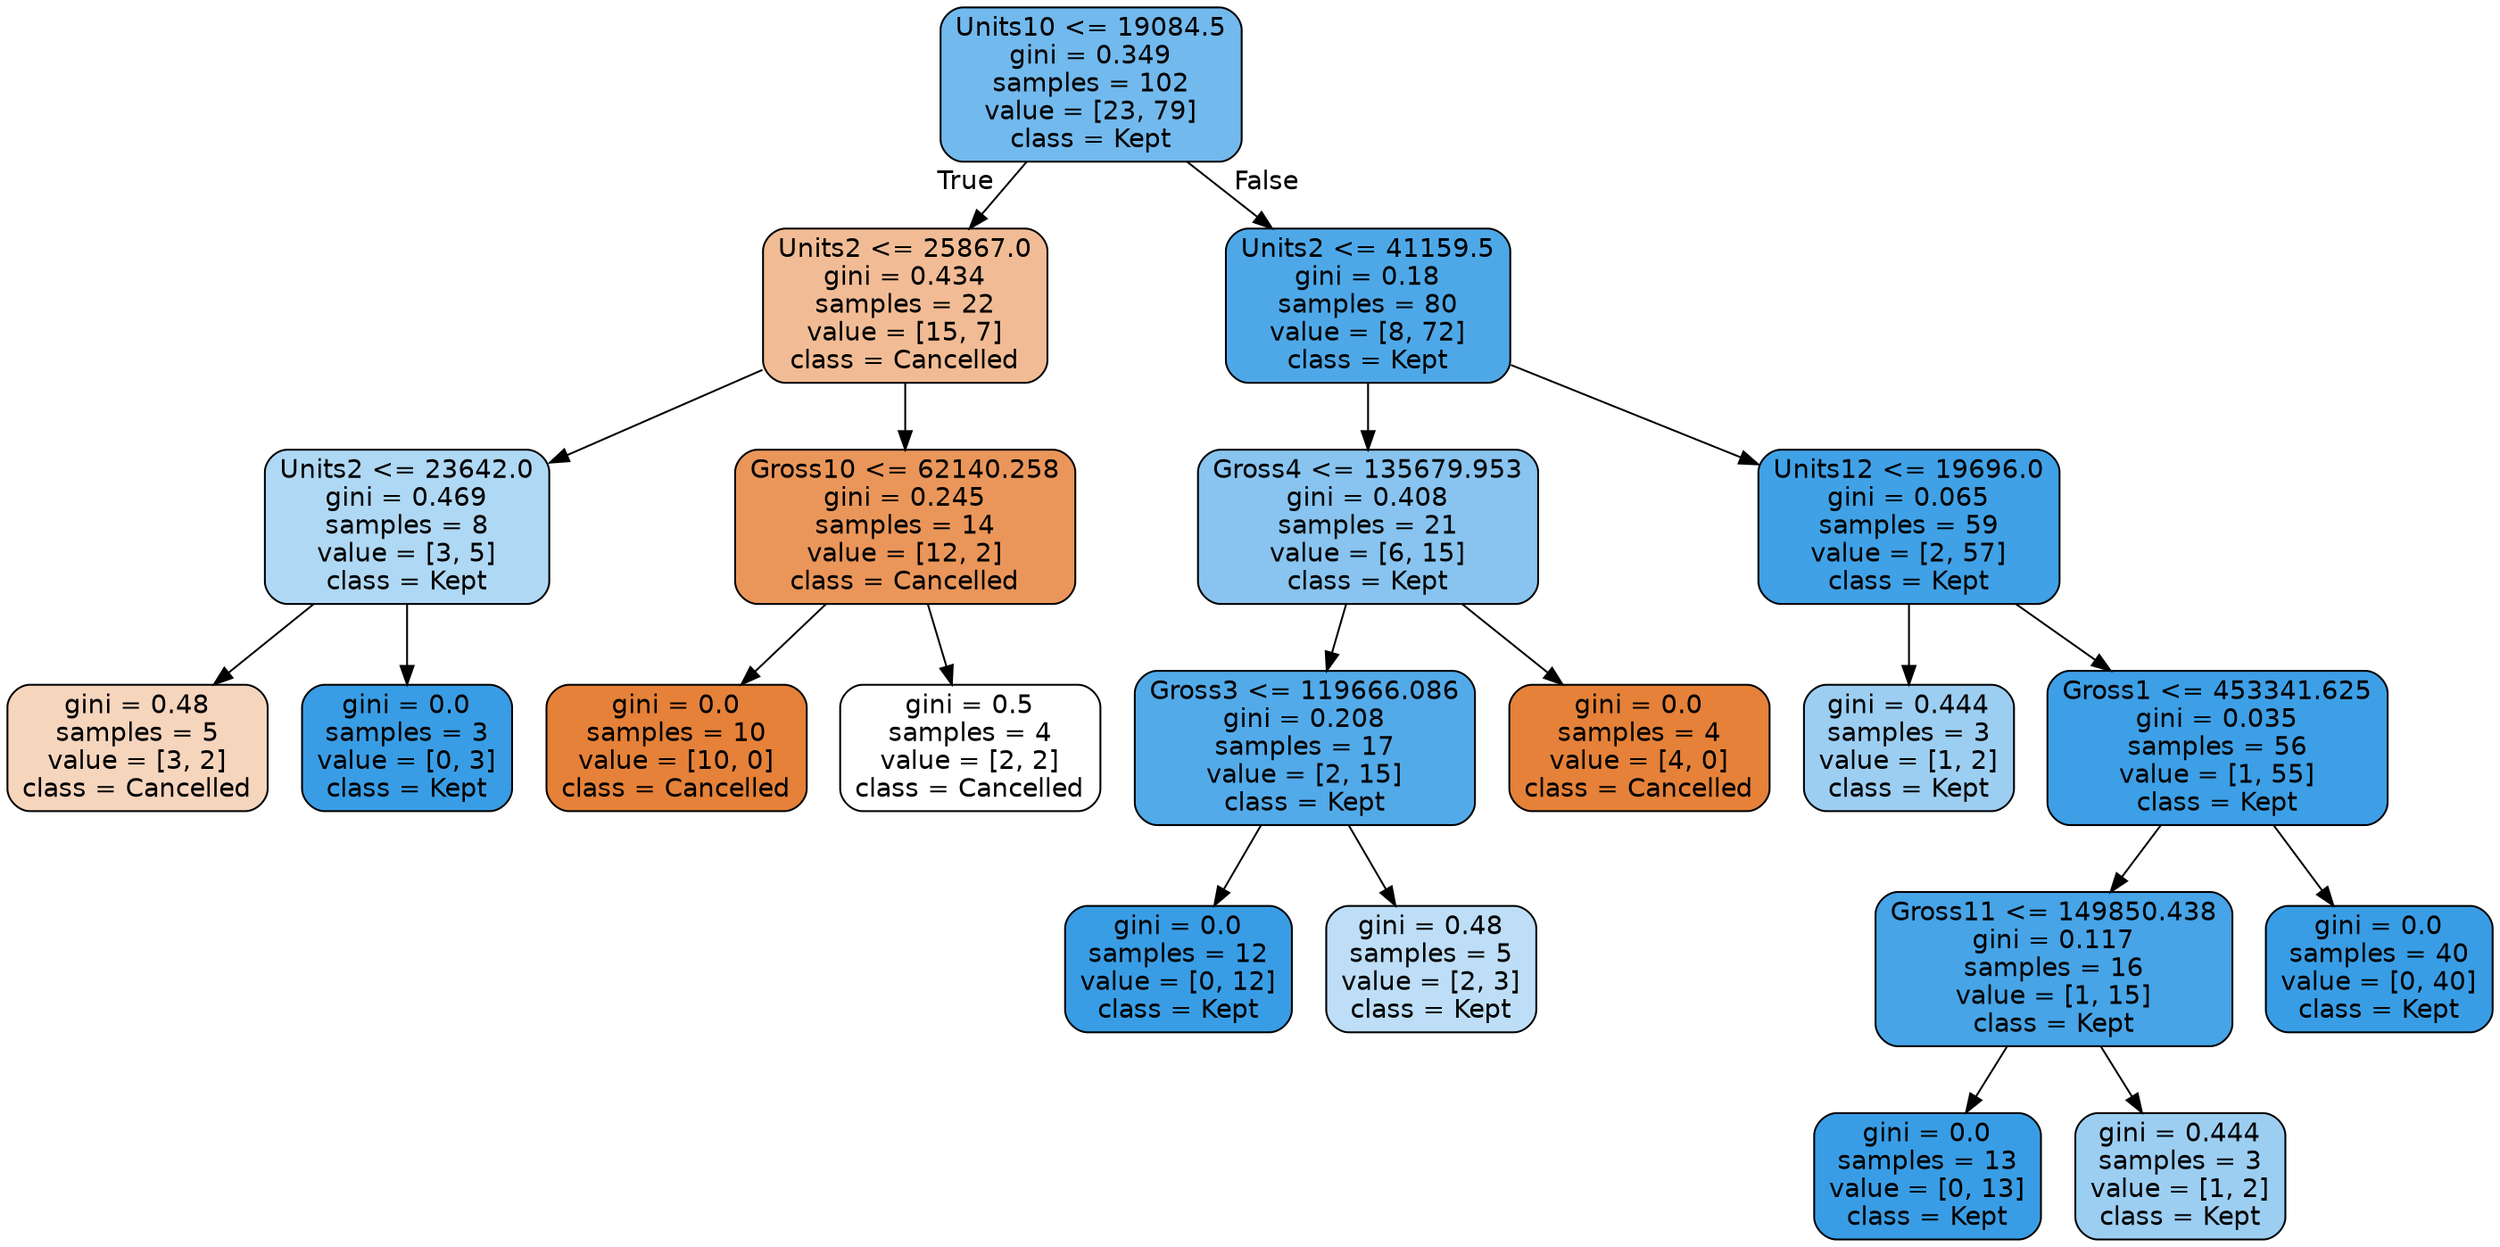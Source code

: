 digraph Tree {
node [shape=box, style="filled, rounded", color="black", fontname=helvetica] ;
edge [fontname=helvetica] ;
0 [label="Units10 <= 19084.5\ngini = 0.349\nsamples = 102\nvalue = [23, 79]\nclass = Kept", fillcolor="#399de5b5"] ;
1 [label="Units2 <= 25867.0\ngini = 0.434\nsamples = 22\nvalue = [15, 7]\nclass = Cancelled", fillcolor="#e5813988"] ;
0 -> 1 [labeldistance=2.5, labelangle=45, headlabel="True"] ;
2 [label="Units2 <= 23642.0\ngini = 0.469\nsamples = 8\nvalue = [3, 5]\nclass = Kept", fillcolor="#399de566"] ;
1 -> 2 ;
3 [label="gini = 0.48\nsamples = 5\nvalue = [3, 2]\nclass = Cancelled", fillcolor="#e5813955"] ;
2 -> 3 ;
4 [label="gini = 0.0\nsamples = 3\nvalue = [0, 3]\nclass = Kept", fillcolor="#399de5ff"] ;
2 -> 4 ;
5 [label="Gross10 <= 62140.258\ngini = 0.245\nsamples = 14\nvalue = [12, 2]\nclass = Cancelled", fillcolor="#e58139d4"] ;
1 -> 5 ;
6 [label="gini = 0.0\nsamples = 10\nvalue = [10, 0]\nclass = Cancelled", fillcolor="#e58139ff"] ;
5 -> 6 ;
7 [label="gini = 0.5\nsamples = 4\nvalue = [2, 2]\nclass = Cancelled", fillcolor="#e5813900"] ;
5 -> 7 ;
8 [label="Units2 <= 41159.5\ngini = 0.18\nsamples = 80\nvalue = [8, 72]\nclass = Kept", fillcolor="#399de5e3"] ;
0 -> 8 [labeldistance=2.5, labelangle=-45, headlabel="False"] ;
9 [label="Gross4 <= 135679.953\ngini = 0.408\nsamples = 21\nvalue = [6, 15]\nclass = Kept", fillcolor="#399de599"] ;
8 -> 9 ;
10 [label="Gross3 <= 119666.086\ngini = 0.208\nsamples = 17\nvalue = [2, 15]\nclass = Kept", fillcolor="#399de5dd"] ;
9 -> 10 ;
11 [label="gini = 0.0\nsamples = 12\nvalue = [0, 12]\nclass = Kept", fillcolor="#399de5ff"] ;
10 -> 11 ;
12 [label="gini = 0.48\nsamples = 5\nvalue = [2, 3]\nclass = Kept", fillcolor="#399de555"] ;
10 -> 12 ;
13 [label="gini = 0.0\nsamples = 4\nvalue = [4, 0]\nclass = Cancelled", fillcolor="#e58139ff"] ;
9 -> 13 ;
14 [label="Units12 <= 19696.0\ngini = 0.065\nsamples = 59\nvalue = [2, 57]\nclass = Kept", fillcolor="#399de5f6"] ;
8 -> 14 ;
15 [label="gini = 0.444\nsamples = 3\nvalue = [1, 2]\nclass = Kept", fillcolor="#399de57f"] ;
14 -> 15 ;
16 [label="Gross1 <= 453341.625\ngini = 0.035\nsamples = 56\nvalue = [1, 55]\nclass = Kept", fillcolor="#399de5fa"] ;
14 -> 16 ;
17 [label="Gross11 <= 149850.438\ngini = 0.117\nsamples = 16\nvalue = [1, 15]\nclass = Kept", fillcolor="#399de5ee"] ;
16 -> 17 ;
18 [label="gini = 0.0\nsamples = 13\nvalue = [0, 13]\nclass = Kept", fillcolor="#399de5ff"] ;
17 -> 18 ;
19 [label="gini = 0.444\nsamples = 3\nvalue = [1, 2]\nclass = Kept", fillcolor="#399de57f"] ;
17 -> 19 ;
20 [label="gini = 0.0\nsamples = 40\nvalue = [0, 40]\nclass = Kept", fillcolor="#399de5ff"] ;
16 -> 20 ;
}